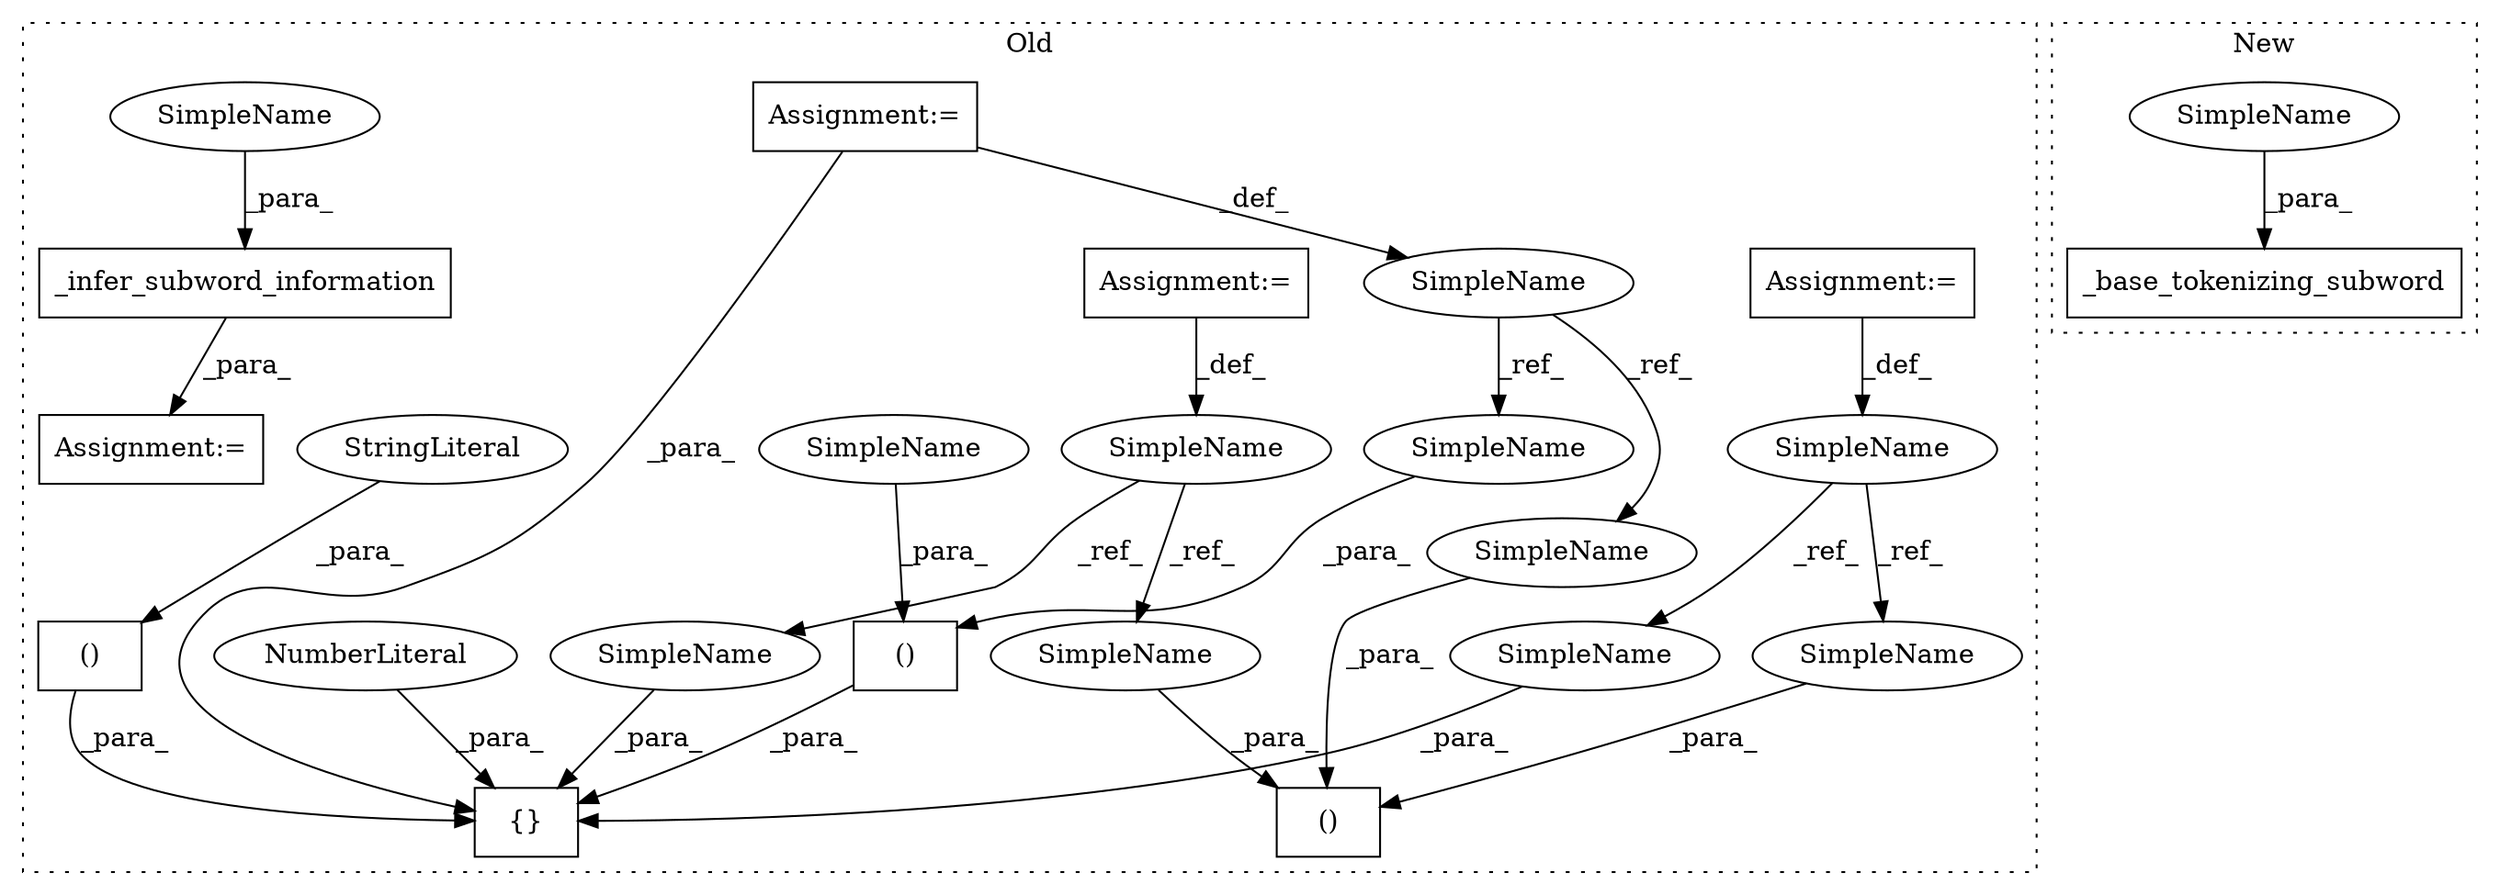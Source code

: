 digraph G {
subgraph cluster0 {
1 [label="()" a="106" s="13949" l="23" shape="box"];
3 [label="{}" a="4" s="13943,14020" l="6,1" shape="box"];
4 [label="()" a="106" s="13979" l="19" shape="box"];
5 [label="NumberLiteral" a="34" s="14017" l="3" shape="ellipse"];
6 [label="SimpleName" a="42" s="13696" l="3" shape="ellipse"];
7 [label="()" a="106" s="13821" l="38" shape="box"];
8 [label="SimpleName" a="42" s="13734" l="5" shape="ellipse"];
9 [label="SimpleName" a="42" s="13720" l="4" shape="ellipse"];
10 [label="Assignment:=" a="7" s="13720" l="4" shape="box"];
11 [label="Assignment:=" a="7" s="13696" l="3" shape="box"];
12 [label="_infer_subword_information" a="32" s="13866,13900" l="27,1" shape="box"];
13 [label="Assignment:=" a="7" s="13859" l="2" shape="box"];
14 [label="Assignment:=" a="7" s="13734" l="5" shape="box"];
15 [label="StringLiteral" a="45" s="13979" l="2" shape="ellipse"];
16 [label="SimpleName" a="42" s="14006" l="4" shape="ellipse"];
17 [label="SimpleName" a="42" s="13837" l="4" shape="ellipse"];
18 [label="SimpleName" a="42" s="13949" l="7" shape="ellipse"];
19 [label="SimpleName" a="42" s="13893" l="7" shape="ellipse"];
21 [label="SimpleName" a="42" s="13854" l="5" shape="ellipse"];
22 [label="SimpleName" a="42" s="14011" l="5" shape="ellipse"];
23 [label="SimpleName" a="42" s="13821" l="3" shape="ellipse"];
24 [label="SimpleName" a="42" s="13969" l="3" shape="ellipse"];
label = "Old";
style="dotted";
}
subgraph cluster1 {
2 [label="_base_tokenizing_subword" a="32" s="13734,13768" l="25,1" shape="box"];
20 [label="SimpleName" a="42" s="13759" l="7" shape="ellipse"];
label = "New";
style="dotted";
}
1 -> 3 [label="_para_"];
4 -> 3 [label="_para_"];
5 -> 3 [label="_para_"];
6 -> 24 [label="_ref_"];
6 -> 23 [label="_ref_"];
8 -> 21 [label="_ref_"];
8 -> 22 [label="_ref_"];
9 -> 16 [label="_ref_"];
9 -> 17 [label="_ref_"];
10 -> 9 [label="_def_"];
11 -> 6 [label="_def_"];
11 -> 3 [label="_para_"];
12 -> 13 [label="_para_"];
14 -> 8 [label="_def_"];
15 -> 4 [label="_para_"];
16 -> 3 [label="_para_"];
17 -> 7 [label="_para_"];
18 -> 1 [label="_para_"];
19 -> 12 [label="_para_"];
20 -> 2 [label="_para_"];
21 -> 7 [label="_para_"];
22 -> 3 [label="_para_"];
23 -> 7 [label="_para_"];
24 -> 1 [label="_para_"];
}